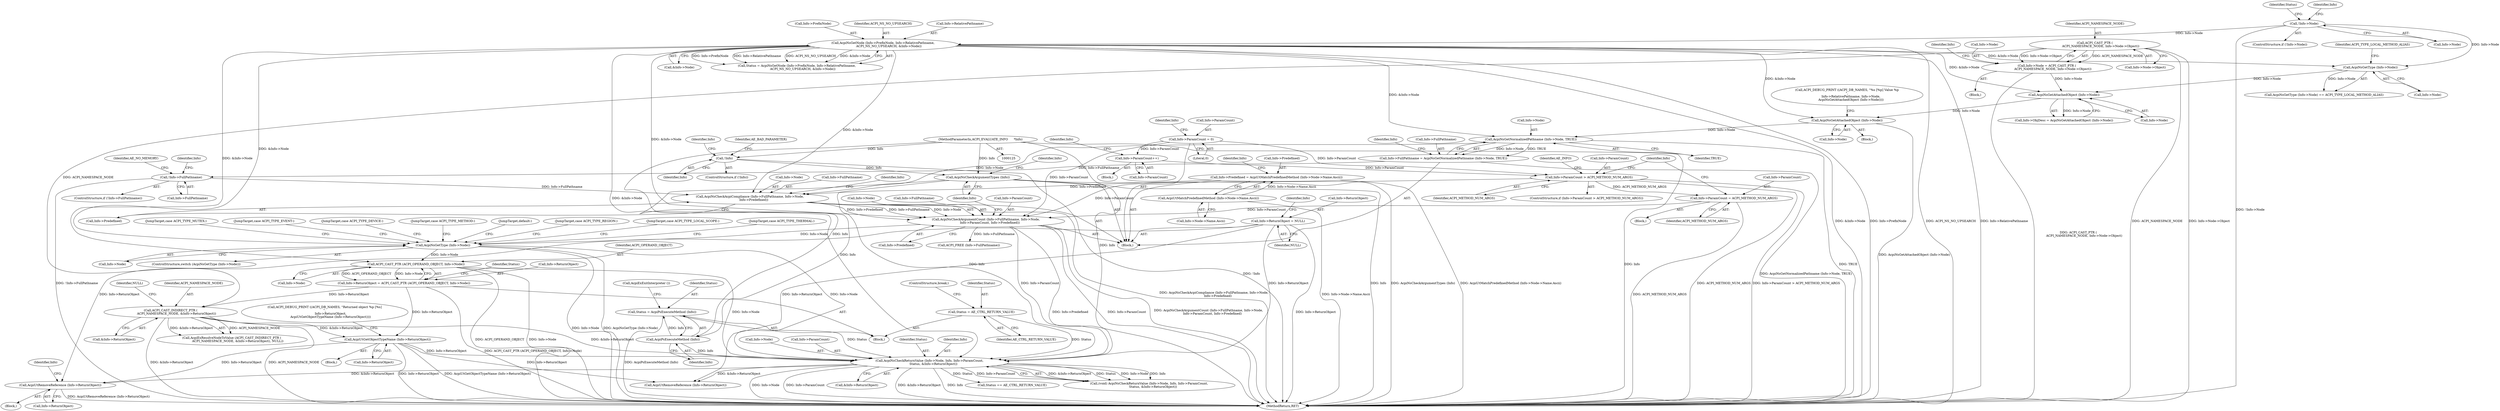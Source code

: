 digraph "0_acpica_37f2c716f2c6ab14c3ba557a539c3ee3224931b5@API" {
"1000487" [label="(Call,AcpiUtRemoveReference (Info->ReturnObject))"];
"1000452" [label="(Call,AcpiUtGetObjectTypeName (Info->ReturnObject))"];
"1000425" [label="(Call,ACPI_CAST_INDIRECT_PTR (\n            ACPI_NAMESPACE_NODE, &Info->ReturnObject))"];
"1000175" [label="(Call,ACPI_CAST_PTR (\n            ACPI_NAMESPACE_NODE, Info->Node->Object))"];
"1000413" [label="(Call,Info->ReturnObject = ACPI_CAST_PTR (ACPI_OPERAND_OBJECT, Info->Node))"];
"1000417" [label="(Call,ACPI_CAST_PTR (ACPI_OPERAND_OBJECT, Info->Node))"];
"1000327" [label="(Call,AcpiNsGetType (Info->Node))"];
"1000311" [label="(Call,AcpiNsCheckArgumentCount (Info->FullPathname, Info->Node,\n        Info->ParamCount, Info->Predefined))"];
"1000301" [label="(Call,AcpiNsCheckAcpiCompliance (Info->FullPathname, Info->Node,\n        Info->Predefined))"];
"1000243" [label="(Call,!Info->FullPathname)"];
"1000233" [label="(Call,Info->FullPathname = AcpiNsGetNormalizedPathname (Info->Node, TRUE))"];
"1000237" [label="(Call,AcpiNsGetNormalizedPathname (Info->Node, TRUE))"];
"1000217" [label="(Call,AcpiNsGetAttachedObject (Info->Node))"];
"1000200" [label="(Call,AcpiNsGetAttachedObject (Info->Node))"];
"1000171" [label="(Call,Info->Node = ACPI_CAST_PTR (\n            ACPI_NAMESPACE_NODE, Info->Node->Object))"];
"1000165" [label="(Call,AcpiNsGetType (Info->Node))"];
"1000138" [label="(Call,!Info->Node)"];
"1000145" [label="(Call,AcpiNsGetNode (Info->PrefixNode, Info->RelativePathname,\n            ACPI_NS_NO_UPSEARCH, &Info->Node))"];
"1000221" [label="(Call,Info->Predefined = AcpiUtMatchPredefinedMethod (Info->Node->Name.Ascii))"];
"1000225" [label="(Call,AcpiUtMatchPredefinedMethod (Info->Node->Name.Ascii))"];
"1000250" [label="(Call,Info->ParamCount = 0)"];
"1000274" [label="(Call,Info->ParamCount > ACPI_METHOD_NUM_ARGS)"];
"1000269" [label="(Call,Info->ParamCount++)"];
"1000296" [label="(Call,Info->ParamCount = ACPI_METHOD_NUM_ARGS)"];
"1000462" [label="(Call,AcpiNsCheckReturnValue (Info->Node, Info, Info->ParamCount,\n        Status, &Info->ReturnObject))"];
"1000407" [label="(Call,AcpiPsExecuteMethod (Info))"];
"1000324" [label="(Call,AcpiNsCheckArgumentTypes (Info))"];
"1000132" [label="(Call,!Info)"];
"1000126" [label="(MethodParameterIn,ACPI_EVALUATE_INFO      *Info)"];
"1000456" [label="(Call,Status = AE_CTRL_RETURN_VALUE)"];
"1000405" [label="(Call,Status = AcpiPsExecuteMethod (Info))"];
"1000182" [label="(Call,Info->ReturnObject = NULL)"];
"1000204" [label="(Call,ACPI_DEBUG_PRINT ((ACPI_DB_NAMES, \"%s [%p] Value %p\n\",\n        Info->RelativePathname, Info->Node,\n        AcpiNsGetAttachedObject (Info->Node))))"];
"1000335" [label="(JumpTarget,case ACPI_TYPE_REGION:)"];
"1000170" [label="(Block,)"];
"1000296" [label="(Call,Info->ParamCount = ACPI_METHOD_NUM_ARGS)"];
"1000257" [label="(Identifier,Info)"];
"1000217" [label="(Call,AcpiNsGetAttachedObject (Info->Node))"];
"1000149" [label="(Call,Info->RelativePathname)"];
"1000153" [label="(Call,&Info->Node)"];
"1000297" [label="(Call,Info->ParamCount)"];
"1000409" [label="(Call,AcpiExExitInterpreter ())"];
"1000176" [label="(Identifier,ACPI_NAMESPACE_NODE)"];
"1000337" [label="(JumpTarget,case ACPI_TYPE_LOCAL_SCOPE:)"];
"1000146" [label="(Call,Info->PrefixNode)"];
"1000144" [label="(Identifier,Status)"];
"1000419" [label="(Call,Info->Node)"];
"1000145" [label="(Call,AcpiNsGetNode (Info->PrefixNode, Info->RelativePathname,\n            ACPI_NS_NO_UPSEARCH, &Info->Node))"];
"1000126" [label="(MethodParameterIn,ACPI_EVALUATE_INFO      *Info)"];
"1000263" [label="(Identifier,Info)"];
"1000527" [label="(Call,ACPI_FREE (Info->FullPathname))"];
"1000237" [label="(Call,AcpiNsGetNormalizedPathname (Info->Node, TRUE))"];
"1000278" [label="(Identifier,ACPI_METHOD_NUM_ARGS)"];
"1000132" [label="(Call,!Info)"];
"1000424" [label="(Call,AcpiExResolveNodeToValue (ACPI_CAST_INDIRECT_PTR (\n            ACPI_NAMESPACE_NODE, &Info->ReturnObject), NULL))"];
"1000313" [label="(Identifier,Info)"];
"1000139" [label="(Call,Info->Node)"];
"1000133" [label="(Identifier,Info)"];
"1000406" [label="(Identifier,Status)"];
"1000213" [label="(Block,)"];
"1000137" [label="(ControlStructure,if (!Info->Node))"];
"1000238" [label="(Call,Info->Node)"];
"1000311" [label="(Call,AcpiNsCheckArgumentCount (Info->FullPathname, Info->Node,\n        Info->ParamCount, Info->Predefined))"];
"1000426" [label="(Identifier,ACPI_NAMESPACE_NODE)"];
"1000448" [label="(Block,)"];
"1000165" [label="(Call,AcpiNsGetType (Info->Node))"];
"1000183" [label="(Call,Info->ReturnObject)"];
"1000417" [label="(Call,ACPI_CAST_PTR (ACPI_OPERAND_OBJECT, Info->Node))"];
"1000244" [label="(Call,Info->FullPathname)"];
"1000270" [label="(Call,Info->ParamCount)"];
"1000251" [label="(Call,Info->ParamCount)"];
"1000328" [label="(Call,Info->Node)"];
"1000443" [label="(Call,ACPI_DEBUG_PRINT ((ACPI_DB_NAMES, \"Returned object %p [%s]\n\",\n            Info->ReturnObject,\n            AcpiUtGetObjectTypeName (Info->ReturnObject))))"];
"1000453" [label="(Call,Info->ReturnObject)"];
"1000414" [label="(Call,Info->ReturnObject)"];
"1000315" [label="(Call,Info->Node)"];
"1000463" [label="(Call,Info->Node)"];
"1000431" [label="(Identifier,NULL)"];
"1000336" [label="(JumpTarget,case ACPI_TYPE_THERMAL:)"];
"1000177" [label="(Call,Info->Node->Object)"];
"1000427" [label="(Call,&Info->ReturnObject)"];
"1000127" [label="(Block,)"];
"1000334" [label="(JumpTarget,case ACPI_TYPE_MUTEX:)"];
"1000486" [label="(Block,)"];
"1000456" [label="(Call,Status = AE_CTRL_RETURN_VALUE)"];
"1000407" [label="(Call,AcpiPsExecuteMethod (Info))"];
"1000167" [label="(Identifier,Info)"];
"1000333" [label="(JumpTarget,case ACPI_TYPE_EVENT:)"];
"1000423" [label="(Identifier,Status)"];
"1000459" [label="(ControlStructure,break;)"];
"1000226" [label="(Call,Info->Node->Name.Ascii)"];
"1000467" [label="(Call,Info->ParamCount)"];
"1000408" [label="(Identifier,Info)"];
"1000325" [label="(Identifier,Info)"];
"1000242" [label="(ControlStructure,if (!Info->FullPathname))"];
"1000332" [label="(JumpTarget,case ACPI_TYPE_DEVICE:)"];
"1000476" [label="(Call,Status == AE_CTRL_RETURN_VALUE)"];
"1000425" [label="(Call,ACPI_CAST_INDIRECT_PTR (\n            ACPI_NAMESPACE_NODE, &Info->ReturnObject))"];
"1000331" [label="(Block,)"];
"1000329" [label="(Identifier,Info)"];
"1000171" [label="(Call,Info->Node = ACPI_CAST_PTR (\n            ACPI_NAMESPACE_NODE, Info->Node->Object))"];
"1000243" [label="(Call,!Info->FullPathname)"];
"1000305" [label="(Call,Info->Node)"];
"1000175" [label="(Call,ACPI_CAST_PTR (\n            ACPI_NAMESPACE_NODE, Info->Node->Object))"];
"1000166" [label="(Call,Info->Node)"];
"1000249" [label="(Identifier,AE_NO_MEMORY)"];
"1000327" [label="(Call,AcpiNsGetType (Info->Node))"];
"1000196" [label="(Call,Info->ObjDesc = AcpiNsGetAttachedObject (Info->Node))"];
"1000225" [label="(Call,AcpiUtMatchPredefinedMethod (Info->Node->Name.Ascii))"];
"1000493" [label="(Identifier,Info)"];
"1000302" [label="(Call,Info->FullPathname)"];
"1000538" [label="(MethodReturn,RET)"];
"1000488" [label="(Call,Info->ReturnObject)"];
"1000234" [label="(Call,Info->FullPathname)"];
"1000182" [label="(Call,Info->ReturnObject = NULL)"];
"1000218" [label="(Call,Info->Node)"];
"1000487" [label="(Call,AcpiUtRemoveReference (Info->ReturnObject))"];
"1000303" [label="(Identifier,Info)"];
"1000279" [label="(Block,)"];
"1000250" [label="(Call,Info->ParamCount = 0)"];
"1000189" [label="(Identifier,Info)"];
"1000312" [label="(Call,Info->FullPathname)"];
"1000241" [label="(Identifier,TRUE)"];
"1000221" [label="(Call,Info->Predefined = AcpiUtMatchPredefinedMethod (Info->Node->Name.Ascii))"];
"1000405" [label="(Call,Status = AcpiPsExecuteMethod (Info))"];
"1000184" [label="(Identifier,Info)"];
"1000318" [label="(Call,Info->ParamCount)"];
"1000169" [label="(Identifier,ACPI_TYPE_LOCAL_METHOD_ALIAS)"];
"1000233" [label="(Call,Info->FullPathname = AcpiNsGetNormalizedPathname (Info->Node, TRUE))"];
"1000301" [label="(Call,AcpiNsCheckAcpiCompliance (Info->FullPathname, Info->Node,\n        Info->Predefined))"];
"1000460" [label="(Call,(void) AcpiNsCheckReturnValue (Info->Node, Info, Info->ParamCount,\n        Status, &Info->ReturnObject))"];
"1000143" [label="(Call,Status = AcpiNsGetNode (Info->PrefixNode, Info->RelativePathname,\n            ACPI_NS_NO_UPSEARCH, &Info->Node))"];
"1000321" [label="(Call,Info->Predefined)"];
"1000282" [label="(Identifier,AE_INFO)"];
"1000458" [label="(Identifier,AE_CTRL_RETURN_VALUE)"];
"1000268" [label="(Block,)"];
"1000471" [label="(Call,&Info->ReturnObject)"];
"1000418" [label="(Identifier,ACPI_OPERAND_OBJECT)"];
"1000274" [label="(Call,Info->ParamCount > ACPI_METHOD_NUM_ARGS)"];
"1000235" [label="(Identifier,Info)"];
"1000186" [label="(Identifier,NULL)"];
"1000164" [label="(Call,AcpiNsGetType (Info->Node) == ACPI_TYPE_LOCAL_METHOD_ALIAS)"];
"1000138" [label="(Call,!Info->Node)"];
"1000275" [label="(Call,Info->ParamCount)"];
"1000273" [label="(ControlStructure,if (Info->ParamCount > ACPI_METHOD_NUM_ARGS))"];
"1000254" [label="(Literal,0)"];
"1000413" [label="(Call,Info->ReturnObject = ACPI_CAST_PTR (ACPI_OPERAND_OBJECT, Info->Node))"];
"1000357" [label="(JumpTarget,case ACPI_TYPE_METHOD:)"];
"1000201" [label="(Call,Info->Node)"];
"1000245" [label="(Identifier,Info)"];
"1000462" [label="(Call,AcpiNsCheckReturnValue (Info->Node, Info, Info->ParamCount,\n        Status, &Info->ReturnObject))"];
"1000136" [label="(Identifier,AE_BAD_PARAMETER)"];
"1000300" [label="(Identifier,ACPI_METHOD_NUM_ARGS)"];
"1000269" [label="(Call,Info->ParamCount++)"];
"1000200" [label="(Call,AcpiNsGetAttachedObject (Info->Node))"];
"1000152" [label="(Identifier,ACPI_NS_NO_UPSEARCH)"];
"1000457" [label="(Identifier,Status)"];
"1000470" [label="(Identifier,Status)"];
"1000308" [label="(Call,Info->Predefined)"];
"1000466" [label="(Identifier,Info)"];
"1000411" [label="(JumpTarget,default:)"];
"1000452" [label="(Call,AcpiUtGetObjectTypeName (Info->ReturnObject))"];
"1000252" [label="(Identifier,Info)"];
"1000324" [label="(Call,AcpiNsCheckArgumentTypes (Info))"];
"1000509" [label="(Call,AcpiUtRemoveReference (Info->ReturnObject))"];
"1000140" [label="(Identifier,Info)"];
"1000172" [label="(Call,Info->Node)"];
"1000222" [label="(Call,Info->Predefined)"];
"1000131" [label="(ControlStructure,if (!Info))"];
"1000326" [label="(ControlStructure,switch (AcpiNsGetType (Info->Node)))"];
"1000487" -> "1000486"  [label="AST: "];
"1000487" -> "1000488"  [label="CFG: "];
"1000488" -> "1000487"  [label="AST: "];
"1000493" -> "1000487"  [label="CFG: "];
"1000487" -> "1000538"  [label="DDG: AcpiUtRemoveReference (Info->ReturnObject)"];
"1000452" -> "1000487"  [label="DDG: Info->ReturnObject"];
"1000462" -> "1000487"  [label="DDG: &Info->ReturnObject"];
"1000182" -> "1000487"  [label="DDG: Info->ReturnObject"];
"1000452" -> "1000448"  [label="AST: "];
"1000452" -> "1000453"  [label="CFG: "];
"1000453" -> "1000452"  [label="AST: "];
"1000443" -> "1000452"  [label="CFG: "];
"1000452" -> "1000538"  [label="DDG: AcpiUtGetObjectTypeName (Info->ReturnObject)"];
"1000452" -> "1000538"  [label="DDG: Info->ReturnObject"];
"1000425" -> "1000452"  [label="DDG: &Info->ReturnObject"];
"1000413" -> "1000452"  [label="DDG: Info->ReturnObject"];
"1000452" -> "1000462"  [label="DDG: Info->ReturnObject"];
"1000452" -> "1000509"  [label="DDG: Info->ReturnObject"];
"1000425" -> "1000424"  [label="AST: "];
"1000425" -> "1000427"  [label="CFG: "];
"1000426" -> "1000425"  [label="AST: "];
"1000427" -> "1000425"  [label="AST: "];
"1000431" -> "1000425"  [label="CFG: "];
"1000425" -> "1000538"  [label="DDG: &Info->ReturnObject"];
"1000425" -> "1000538"  [label="DDG: ACPI_NAMESPACE_NODE"];
"1000425" -> "1000424"  [label="DDG: ACPI_NAMESPACE_NODE"];
"1000425" -> "1000424"  [label="DDG: &Info->ReturnObject"];
"1000175" -> "1000425"  [label="DDG: ACPI_NAMESPACE_NODE"];
"1000413" -> "1000425"  [label="DDG: Info->ReturnObject"];
"1000425" -> "1000462"  [label="DDG: &Info->ReturnObject"];
"1000175" -> "1000171"  [label="AST: "];
"1000175" -> "1000177"  [label="CFG: "];
"1000176" -> "1000175"  [label="AST: "];
"1000177" -> "1000175"  [label="AST: "];
"1000171" -> "1000175"  [label="CFG: "];
"1000175" -> "1000538"  [label="DDG: ACPI_NAMESPACE_NODE"];
"1000175" -> "1000538"  [label="DDG: Info->Node->Object"];
"1000175" -> "1000171"  [label="DDG: ACPI_NAMESPACE_NODE"];
"1000175" -> "1000171"  [label="DDG: Info->Node->Object"];
"1000413" -> "1000331"  [label="AST: "];
"1000413" -> "1000417"  [label="CFG: "];
"1000414" -> "1000413"  [label="AST: "];
"1000417" -> "1000413"  [label="AST: "];
"1000423" -> "1000413"  [label="CFG: "];
"1000413" -> "1000538"  [label="DDG: ACPI_CAST_PTR (ACPI_OPERAND_OBJECT, Info->Node)"];
"1000417" -> "1000413"  [label="DDG: ACPI_OPERAND_OBJECT"];
"1000417" -> "1000413"  [label="DDG: Info->Node"];
"1000417" -> "1000419"  [label="CFG: "];
"1000418" -> "1000417"  [label="AST: "];
"1000419" -> "1000417"  [label="AST: "];
"1000417" -> "1000538"  [label="DDG: ACPI_OPERAND_OBJECT"];
"1000417" -> "1000538"  [label="DDG: Info->Node"];
"1000327" -> "1000417"  [label="DDG: Info->Node"];
"1000145" -> "1000417"  [label="DDG: &Info->Node"];
"1000417" -> "1000462"  [label="DDG: Info->Node"];
"1000327" -> "1000326"  [label="AST: "];
"1000327" -> "1000328"  [label="CFG: "];
"1000328" -> "1000327"  [label="AST: "];
"1000332" -> "1000327"  [label="CFG: "];
"1000333" -> "1000327"  [label="CFG: "];
"1000334" -> "1000327"  [label="CFG: "];
"1000335" -> "1000327"  [label="CFG: "];
"1000336" -> "1000327"  [label="CFG: "];
"1000337" -> "1000327"  [label="CFG: "];
"1000357" -> "1000327"  [label="CFG: "];
"1000411" -> "1000327"  [label="CFG: "];
"1000327" -> "1000538"  [label="DDG: Info->Node"];
"1000327" -> "1000538"  [label="DDG: AcpiNsGetType (Info->Node)"];
"1000311" -> "1000327"  [label="DDG: Info->Node"];
"1000145" -> "1000327"  [label="DDG: &Info->Node"];
"1000327" -> "1000462"  [label="DDG: Info->Node"];
"1000311" -> "1000127"  [label="AST: "];
"1000311" -> "1000321"  [label="CFG: "];
"1000312" -> "1000311"  [label="AST: "];
"1000315" -> "1000311"  [label="AST: "];
"1000318" -> "1000311"  [label="AST: "];
"1000321" -> "1000311"  [label="AST: "];
"1000325" -> "1000311"  [label="CFG: "];
"1000311" -> "1000538"  [label="DDG: Info->ParamCount"];
"1000311" -> "1000538"  [label="DDG: AcpiNsCheckArgumentCount (Info->FullPathname, Info->Node,\n        Info->ParamCount, Info->Predefined)"];
"1000311" -> "1000538"  [label="DDG: Info->Predefined"];
"1000301" -> "1000311"  [label="DDG: Info->FullPathname"];
"1000301" -> "1000311"  [label="DDG: Info->Node"];
"1000301" -> "1000311"  [label="DDG: Info->Predefined"];
"1000145" -> "1000311"  [label="DDG: &Info->Node"];
"1000250" -> "1000311"  [label="DDG: Info->ParamCount"];
"1000274" -> "1000311"  [label="DDG: Info->ParamCount"];
"1000296" -> "1000311"  [label="DDG: Info->ParamCount"];
"1000311" -> "1000462"  [label="DDG: Info->ParamCount"];
"1000311" -> "1000527"  [label="DDG: Info->FullPathname"];
"1000301" -> "1000127"  [label="AST: "];
"1000301" -> "1000308"  [label="CFG: "];
"1000302" -> "1000301"  [label="AST: "];
"1000305" -> "1000301"  [label="AST: "];
"1000308" -> "1000301"  [label="AST: "];
"1000313" -> "1000301"  [label="CFG: "];
"1000301" -> "1000538"  [label="DDG: AcpiNsCheckAcpiCompliance (Info->FullPathname, Info->Node,\n        Info->Predefined)"];
"1000243" -> "1000301"  [label="DDG: Info->FullPathname"];
"1000237" -> "1000301"  [label="DDG: Info->Node"];
"1000145" -> "1000301"  [label="DDG: &Info->Node"];
"1000221" -> "1000301"  [label="DDG: Info->Predefined"];
"1000243" -> "1000242"  [label="AST: "];
"1000243" -> "1000244"  [label="CFG: "];
"1000244" -> "1000243"  [label="AST: "];
"1000249" -> "1000243"  [label="CFG: "];
"1000252" -> "1000243"  [label="CFG: "];
"1000243" -> "1000538"  [label="DDG: !Info->FullPathname"];
"1000233" -> "1000243"  [label="DDG: Info->FullPathname"];
"1000233" -> "1000127"  [label="AST: "];
"1000233" -> "1000237"  [label="CFG: "];
"1000234" -> "1000233"  [label="AST: "];
"1000237" -> "1000233"  [label="AST: "];
"1000245" -> "1000233"  [label="CFG: "];
"1000233" -> "1000538"  [label="DDG: AcpiNsGetNormalizedPathname (Info->Node, TRUE)"];
"1000237" -> "1000233"  [label="DDG: Info->Node"];
"1000237" -> "1000233"  [label="DDG: TRUE"];
"1000237" -> "1000241"  [label="CFG: "];
"1000238" -> "1000237"  [label="AST: "];
"1000241" -> "1000237"  [label="AST: "];
"1000237" -> "1000538"  [label="DDG: TRUE"];
"1000217" -> "1000237"  [label="DDG: Info->Node"];
"1000145" -> "1000237"  [label="DDG: &Info->Node"];
"1000217" -> "1000213"  [label="AST: "];
"1000217" -> "1000218"  [label="CFG: "];
"1000218" -> "1000217"  [label="AST: "];
"1000204" -> "1000217"  [label="CFG: "];
"1000217" -> "1000538"  [label="DDG: AcpiNsGetAttachedObject (Info->Node)"];
"1000200" -> "1000217"  [label="DDG: Info->Node"];
"1000145" -> "1000217"  [label="DDG: &Info->Node"];
"1000200" -> "1000196"  [label="AST: "];
"1000200" -> "1000201"  [label="CFG: "];
"1000201" -> "1000200"  [label="AST: "];
"1000196" -> "1000200"  [label="CFG: "];
"1000200" -> "1000196"  [label="DDG: Info->Node"];
"1000171" -> "1000200"  [label="DDG: Info->Node"];
"1000165" -> "1000200"  [label="DDG: Info->Node"];
"1000145" -> "1000200"  [label="DDG: &Info->Node"];
"1000171" -> "1000170"  [label="AST: "];
"1000172" -> "1000171"  [label="AST: "];
"1000184" -> "1000171"  [label="CFG: "];
"1000171" -> "1000538"  [label="DDG: ACPI_CAST_PTR (\n            ACPI_NAMESPACE_NODE, Info->Node->Object)"];
"1000165" -> "1000164"  [label="AST: "];
"1000165" -> "1000166"  [label="CFG: "];
"1000166" -> "1000165"  [label="AST: "];
"1000169" -> "1000165"  [label="CFG: "];
"1000165" -> "1000164"  [label="DDG: Info->Node"];
"1000138" -> "1000165"  [label="DDG: Info->Node"];
"1000145" -> "1000165"  [label="DDG: &Info->Node"];
"1000138" -> "1000137"  [label="AST: "];
"1000138" -> "1000139"  [label="CFG: "];
"1000139" -> "1000138"  [label="AST: "];
"1000144" -> "1000138"  [label="CFG: "];
"1000167" -> "1000138"  [label="CFG: "];
"1000138" -> "1000538"  [label="DDG: !Info->Node"];
"1000138" -> "1000145"  [label="DDG: Info->Node"];
"1000145" -> "1000143"  [label="AST: "];
"1000145" -> "1000153"  [label="CFG: "];
"1000146" -> "1000145"  [label="AST: "];
"1000149" -> "1000145"  [label="AST: "];
"1000152" -> "1000145"  [label="AST: "];
"1000153" -> "1000145"  [label="AST: "];
"1000143" -> "1000145"  [label="CFG: "];
"1000145" -> "1000538"  [label="DDG: ACPI_NS_NO_UPSEARCH"];
"1000145" -> "1000538"  [label="DDG: Info->RelativePathname"];
"1000145" -> "1000538"  [label="DDG: &Info->Node"];
"1000145" -> "1000538"  [label="DDG: Info->PrefixNode"];
"1000145" -> "1000143"  [label="DDG: Info->PrefixNode"];
"1000145" -> "1000143"  [label="DDG: Info->RelativePathname"];
"1000145" -> "1000143"  [label="DDG: ACPI_NS_NO_UPSEARCH"];
"1000145" -> "1000143"  [label="DDG: &Info->Node"];
"1000145" -> "1000462"  [label="DDG: &Info->Node"];
"1000221" -> "1000127"  [label="AST: "];
"1000221" -> "1000225"  [label="CFG: "];
"1000222" -> "1000221"  [label="AST: "];
"1000225" -> "1000221"  [label="AST: "];
"1000235" -> "1000221"  [label="CFG: "];
"1000221" -> "1000538"  [label="DDG: AcpiUtMatchPredefinedMethod (Info->Node->Name.Ascii)"];
"1000225" -> "1000221"  [label="DDG: Info->Node->Name.Ascii"];
"1000225" -> "1000226"  [label="CFG: "];
"1000226" -> "1000225"  [label="AST: "];
"1000225" -> "1000538"  [label="DDG: Info->Node->Name.Ascii"];
"1000250" -> "1000127"  [label="AST: "];
"1000250" -> "1000254"  [label="CFG: "];
"1000251" -> "1000250"  [label="AST: "];
"1000254" -> "1000250"  [label="AST: "];
"1000257" -> "1000250"  [label="CFG: "];
"1000250" -> "1000269"  [label="DDG: Info->ParamCount"];
"1000250" -> "1000274"  [label="DDG: Info->ParamCount"];
"1000274" -> "1000273"  [label="AST: "];
"1000274" -> "1000278"  [label="CFG: "];
"1000275" -> "1000274"  [label="AST: "];
"1000278" -> "1000274"  [label="AST: "];
"1000282" -> "1000274"  [label="CFG: "];
"1000303" -> "1000274"  [label="CFG: "];
"1000274" -> "1000538"  [label="DDG: Info->ParamCount > ACPI_METHOD_NUM_ARGS"];
"1000274" -> "1000538"  [label="DDG: ACPI_METHOD_NUM_ARGS"];
"1000269" -> "1000274"  [label="DDG: Info->ParamCount"];
"1000274" -> "1000296"  [label="DDG: ACPI_METHOD_NUM_ARGS"];
"1000269" -> "1000268"  [label="AST: "];
"1000269" -> "1000270"  [label="CFG: "];
"1000270" -> "1000269"  [label="AST: "];
"1000263" -> "1000269"  [label="CFG: "];
"1000296" -> "1000279"  [label="AST: "];
"1000296" -> "1000300"  [label="CFG: "];
"1000297" -> "1000296"  [label="AST: "];
"1000300" -> "1000296"  [label="AST: "];
"1000303" -> "1000296"  [label="CFG: "];
"1000296" -> "1000538"  [label="DDG: ACPI_METHOD_NUM_ARGS"];
"1000462" -> "1000460"  [label="AST: "];
"1000462" -> "1000471"  [label="CFG: "];
"1000463" -> "1000462"  [label="AST: "];
"1000466" -> "1000462"  [label="AST: "];
"1000467" -> "1000462"  [label="AST: "];
"1000470" -> "1000462"  [label="AST: "];
"1000471" -> "1000462"  [label="AST: "];
"1000460" -> "1000462"  [label="CFG: "];
"1000462" -> "1000538"  [label="DDG: Info->Node"];
"1000462" -> "1000538"  [label="DDG: Info->ParamCount"];
"1000462" -> "1000538"  [label="DDG: &Info->ReturnObject"];
"1000462" -> "1000538"  [label="DDG: Info"];
"1000462" -> "1000460"  [label="DDG: &Info->ReturnObject"];
"1000462" -> "1000460"  [label="DDG: Status"];
"1000462" -> "1000460"  [label="DDG: Info->Node"];
"1000462" -> "1000460"  [label="DDG: Info"];
"1000462" -> "1000460"  [label="DDG: Info->ParamCount"];
"1000407" -> "1000462"  [label="DDG: Info"];
"1000324" -> "1000462"  [label="DDG: Info"];
"1000126" -> "1000462"  [label="DDG: Info"];
"1000456" -> "1000462"  [label="DDG: Status"];
"1000405" -> "1000462"  [label="DDG: Status"];
"1000182" -> "1000462"  [label="DDG: Info->ReturnObject"];
"1000462" -> "1000476"  [label="DDG: Status"];
"1000462" -> "1000509"  [label="DDG: &Info->ReturnObject"];
"1000407" -> "1000405"  [label="AST: "];
"1000407" -> "1000408"  [label="CFG: "];
"1000408" -> "1000407"  [label="AST: "];
"1000405" -> "1000407"  [label="CFG: "];
"1000407" -> "1000405"  [label="DDG: Info"];
"1000324" -> "1000407"  [label="DDG: Info"];
"1000126" -> "1000407"  [label="DDG: Info"];
"1000324" -> "1000127"  [label="AST: "];
"1000324" -> "1000325"  [label="CFG: "];
"1000325" -> "1000324"  [label="AST: "];
"1000329" -> "1000324"  [label="CFG: "];
"1000324" -> "1000538"  [label="DDG: AcpiNsCheckArgumentTypes (Info)"];
"1000324" -> "1000538"  [label="DDG: Info"];
"1000132" -> "1000324"  [label="DDG: Info"];
"1000126" -> "1000324"  [label="DDG: Info"];
"1000132" -> "1000131"  [label="AST: "];
"1000132" -> "1000133"  [label="CFG: "];
"1000133" -> "1000132"  [label="AST: "];
"1000136" -> "1000132"  [label="CFG: "];
"1000140" -> "1000132"  [label="CFG: "];
"1000132" -> "1000538"  [label="DDG: !Info"];
"1000126" -> "1000132"  [label="DDG: Info"];
"1000126" -> "1000125"  [label="AST: "];
"1000126" -> "1000538"  [label="DDG: Info"];
"1000456" -> "1000331"  [label="AST: "];
"1000456" -> "1000458"  [label="CFG: "];
"1000457" -> "1000456"  [label="AST: "];
"1000458" -> "1000456"  [label="AST: "];
"1000459" -> "1000456"  [label="CFG: "];
"1000405" -> "1000331"  [label="AST: "];
"1000406" -> "1000405"  [label="AST: "];
"1000409" -> "1000405"  [label="CFG: "];
"1000405" -> "1000538"  [label="DDG: AcpiPsExecuteMethod (Info)"];
"1000182" -> "1000127"  [label="AST: "];
"1000182" -> "1000186"  [label="CFG: "];
"1000183" -> "1000182"  [label="AST: "];
"1000186" -> "1000182"  [label="AST: "];
"1000189" -> "1000182"  [label="CFG: "];
"1000182" -> "1000538"  [label="DDG: Info->ReturnObject"];
"1000182" -> "1000509"  [label="DDG: Info->ReturnObject"];
}
